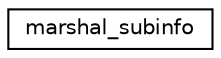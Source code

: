 digraph G
{
  edge [fontname="Helvetica",fontsize="10",labelfontname="Helvetica",labelfontsize="10"];
  node [fontname="Helvetica",fontsize="10",shape=record];
  rankdir="LR";
  Node1 [label="marshal_subinfo",height=0.2,width=0.4,color="black", fillcolor="white", style="filled",URL="$structmarshal__subinfo.html"];
}
